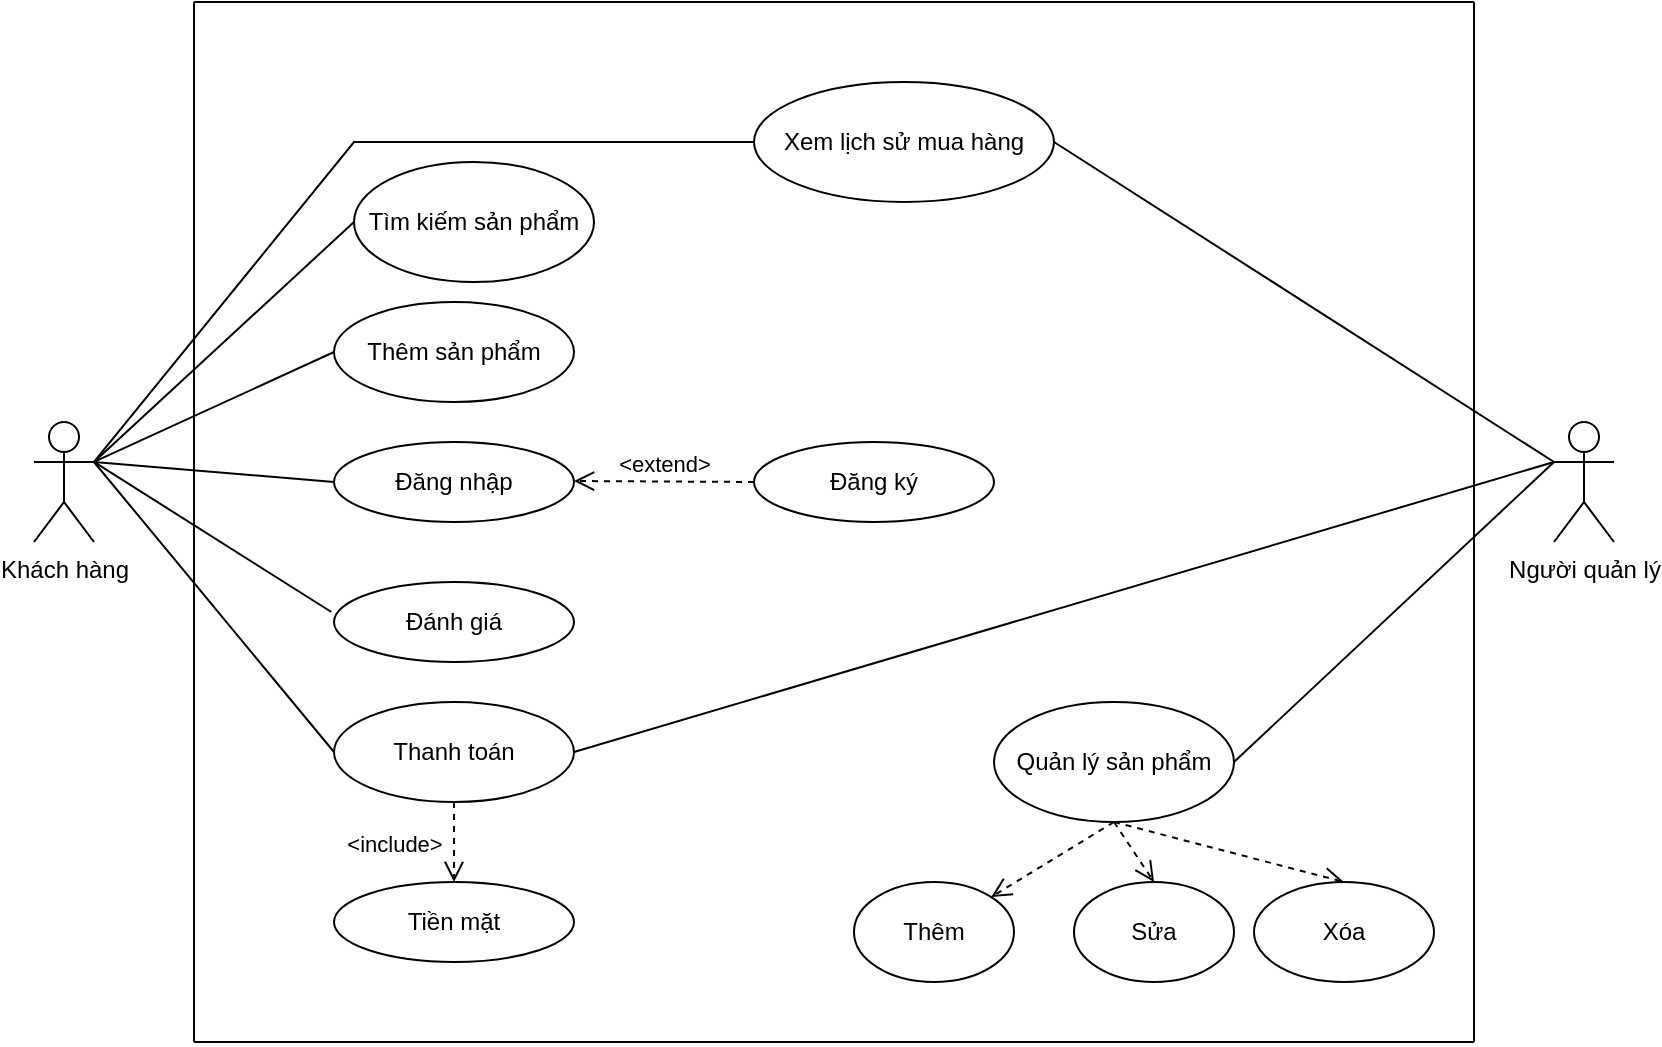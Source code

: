 <mxfile version="20.4.0" type="github">
  <diagram id="zOYxGWMyTEfh9-Zh9Hxv" name="Trang-1">
    <mxGraphModel dx="1304" dy="529" grid="1" gridSize="10" guides="1" tooltips="1" connect="1" arrows="1" fold="1" page="1" pageScale="1" pageWidth="1169" pageHeight="1654" math="0" shadow="0">
      <root>
        <mxCell id="0" />
        <mxCell id="1" parent="0" />
        <mxCell id="umsBBfcf6KHGMTRpRKoY-1" value="Khách hàng" style="shape=umlActor;verticalLabelPosition=bottom;verticalAlign=top;html=1;outlineConnect=0;" vertex="1" parent="1">
          <mxGeometry x="80" y="250" width="30" height="60" as="geometry" />
        </mxCell>
        <mxCell id="umsBBfcf6KHGMTRpRKoY-4" value="Người quản lý&lt;br&gt;" style="shape=umlActor;verticalLabelPosition=bottom;verticalAlign=top;html=1;outlineConnect=0;" vertex="1" parent="1">
          <mxGeometry x="840" y="250" width="30" height="60" as="geometry" />
        </mxCell>
        <mxCell id="umsBBfcf6KHGMTRpRKoY-5" value="Tìm kiếm sản phẩm" style="ellipse;whiteSpace=wrap;html=1;" vertex="1" parent="1">
          <mxGeometry x="240" y="120" width="120" height="60" as="geometry" />
        </mxCell>
        <mxCell id="umsBBfcf6KHGMTRpRKoY-6" value="Thêm sản phẩm" style="ellipse;whiteSpace=wrap;html=1;" vertex="1" parent="1">
          <mxGeometry x="230" y="190" width="120" height="50" as="geometry" />
        </mxCell>
        <mxCell id="umsBBfcf6KHGMTRpRKoY-7" value="Đăng nhập" style="ellipse;whiteSpace=wrap;html=1;" vertex="1" parent="1">
          <mxGeometry x="230" y="260" width="120" height="40" as="geometry" />
        </mxCell>
        <mxCell id="umsBBfcf6KHGMTRpRKoY-8" value="Đăng ký" style="ellipse;whiteSpace=wrap;html=1;" vertex="1" parent="1">
          <mxGeometry x="440" y="260" width="120" height="40" as="geometry" />
        </mxCell>
        <mxCell id="umsBBfcf6KHGMTRpRKoY-13" value="&amp;lt;extend&amp;gt;" style="html=1;verticalAlign=bottom;endArrow=open;dashed=1;endSize=8;rounded=0;exitX=0;exitY=0.5;exitDx=0;exitDy=0;" edge="1" parent="1" source="umsBBfcf6KHGMTRpRKoY-8">
          <mxGeometry relative="1" as="geometry">
            <mxPoint x="430" y="279.5" as="sourcePoint" />
            <mxPoint x="350" y="279.5" as="targetPoint" />
          </mxGeometry>
        </mxCell>
        <mxCell id="umsBBfcf6KHGMTRpRKoY-14" value="Đánh giá" style="ellipse;whiteSpace=wrap;html=1;" vertex="1" parent="1">
          <mxGeometry x="230" y="330" width="120" height="40" as="geometry" />
        </mxCell>
        <mxCell id="umsBBfcf6KHGMTRpRKoY-15" value="Thanh toán" style="ellipse;whiteSpace=wrap;html=1;" vertex="1" parent="1">
          <mxGeometry x="230" y="390" width="120" height="50" as="geometry" />
        </mxCell>
        <mxCell id="umsBBfcf6KHGMTRpRKoY-16" value="&amp;lt;include&amp;gt;" style="html=1;verticalAlign=bottom;endArrow=open;dashed=1;endSize=8;rounded=0;" edge="1" parent="1" source="umsBBfcf6KHGMTRpRKoY-15" target="umsBBfcf6KHGMTRpRKoY-17">
          <mxGeometry x="0.5" y="-30" relative="1" as="geometry">
            <mxPoint x="550" y="370" as="sourcePoint" />
            <mxPoint x="470" y="370" as="targetPoint" />
            <Array as="points">
              <mxPoint x="290" y="460" />
            </Array>
            <mxPoint as="offset" />
          </mxGeometry>
        </mxCell>
        <mxCell id="umsBBfcf6KHGMTRpRKoY-17" value="Tiền mặt" style="ellipse;whiteSpace=wrap;html=1;" vertex="1" parent="1">
          <mxGeometry x="230" y="480" width="120" height="40" as="geometry" />
        </mxCell>
        <mxCell id="umsBBfcf6KHGMTRpRKoY-18" value="" style="endArrow=none;html=1;rounded=0;exitX=1;exitY=0.333;exitDx=0;exitDy=0;exitPerimeter=0;entryX=0;entryY=0.5;entryDx=0;entryDy=0;" edge="1" parent="1" source="umsBBfcf6KHGMTRpRKoY-1" target="umsBBfcf6KHGMTRpRKoY-6">
          <mxGeometry width="50" height="50" relative="1" as="geometry">
            <mxPoint x="480" y="310" as="sourcePoint" />
            <mxPoint x="530" y="260" as="targetPoint" />
          </mxGeometry>
        </mxCell>
        <mxCell id="umsBBfcf6KHGMTRpRKoY-19" value="" style="endArrow=none;html=1;rounded=0;exitX=1;exitY=0.333;exitDx=0;exitDy=0;exitPerimeter=0;entryX=0;entryY=0.5;entryDx=0;entryDy=0;" edge="1" parent="1" source="umsBBfcf6KHGMTRpRKoY-1" target="umsBBfcf6KHGMTRpRKoY-5">
          <mxGeometry width="50" height="50" relative="1" as="geometry">
            <mxPoint x="480" y="310" as="sourcePoint" />
            <mxPoint x="530" y="260" as="targetPoint" />
          </mxGeometry>
        </mxCell>
        <mxCell id="umsBBfcf6KHGMTRpRKoY-20" value="" style="endArrow=none;html=1;rounded=0;exitX=1;exitY=0.333;exitDx=0;exitDy=0;exitPerimeter=0;entryX=0;entryY=0.5;entryDx=0;entryDy=0;" edge="1" parent="1" source="umsBBfcf6KHGMTRpRKoY-1" target="umsBBfcf6KHGMTRpRKoY-7">
          <mxGeometry width="50" height="50" relative="1" as="geometry">
            <mxPoint x="120" y="280" as="sourcePoint" />
            <mxPoint x="240" y="225" as="targetPoint" />
          </mxGeometry>
        </mxCell>
        <mxCell id="umsBBfcf6KHGMTRpRKoY-21" value="" style="endArrow=none;html=1;rounded=0;exitX=1;exitY=0.333;exitDx=0;exitDy=0;exitPerimeter=0;entryX=-0.011;entryY=0.375;entryDx=0;entryDy=0;entryPerimeter=0;" edge="1" parent="1" source="umsBBfcf6KHGMTRpRKoY-1" target="umsBBfcf6KHGMTRpRKoY-14">
          <mxGeometry width="50" height="50" relative="1" as="geometry">
            <mxPoint x="130" y="290" as="sourcePoint" />
            <mxPoint x="250" y="235" as="targetPoint" />
          </mxGeometry>
        </mxCell>
        <mxCell id="umsBBfcf6KHGMTRpRKoY-22" value="" style="endArrow=none;html=1;rounded=0;entryX=0;entryY=0.5;entryDx=0;entryDy=0;" edge="1" parent="1" target="umsBBfcf6KHGMTRpRKoY-15">
          <mxGeometry width="50" height="50" relative="1" as="geometry">
            <mxPoint x="110" y="270" as="sourcePoint" />
            <mxPoint x="260" y="245" as="targetPoint" />
          </mxGeometry>
        </mxCell>
        <mxCell id="umsBBfcf6KHGMTRpRKoY-23" value="" style="endArrow=none;html=1;rounded=0;exitX=1;exitY=0.5;exitDx=0;exitDy=0;entryX=0;entryY=0.333;entryDx=0;entryDy=0;entryPerimeter=0;" edge="1" parent="1" source="umsBBfcf6KHGMTRpRKoY-15" target="umsBBfcf6KHGMTRpRKoY-4">
          <mxGeometry width="50" height="50" relative="1" as="geometry">
            <mxPoint x="150" y="310" as="sourcePoint" />
            <mxPoint x="270" y="255" as="targetPoint" />
          </mxGeometry>
        </mxCell>
        <mxCell id="umsBBfcf6KHGMTRpRKoY-25" value="Xem lịch sử mua hàng" style="ellipse;whiteSpace=wrap;html=1;" vertex="1" parent="1">
          <mxGeometry x="440" y="80" width="150" height="60" as="geometry" />
        </mxCell>
        <mxCell id="umsBBfcf6KHGMTRpRKoY-27" value="" style="endArrow=none;html=1;rounded=0;entryX=1;entryY=0.5;entryDx=0;entryDy=0;" edge="1" parent="1" target="umsBBfcf6KHGMTRpRKoY-25">
          <mxGeometry width="50" height="50" relative="1" as="geometry">
            <mxPoint x="840" y="270" as="sourcePoint" />
            <mxPoint x="720" y="140" as="targetPoint" />
          </mxGeometry>
        </mxCell>
        <mxCell id="umsBBfcf6KHGMTRpRKoY-28" value="Quản lý sản phẩm" style="ellipse;whiteSpace=wrap;html=1;" vertex="1" parent="1">
          <mxGeometry x="560" y="390" width="120" height="60" as="geometry" />
        </mxCell>
        <mxCell id="umsBBfcf6KHGMTRpRKoY-30" value="" style="html=1;verticalAlign=bottom;endArrow=open;dashed=1;endSize=8;rounded=0;exitX=0.5;exitY=1;exitDx=0;exitDy=0;entryX=0.5;entryY=0;entryDx=0;entryDy=0;" edge="1" parent="1" source="umsBBfcf6KHGMTRpRKoY-28" target="umsBBfcf6KHGMTRpRKoY-35">
          <mxGeometry relative="1" as="geometry">
            <mxPoint x="550" y="360" as="sourcePoint" />
            <mxPoint x="510" y="490" as="targetPoint" />
          </mxGeometry>
        </mxCell>
        <mxCell id="umsBBfcf6KHGMTRpRKoY-31" value="" style="html=1;verticalAlign=bottom;endArrow=open;dashed=1;endSize=8;rounded=0;entryX=0.5;entryY=0;entryDx=0;entryDy=0;" edge="1" parent="1" target="umsBBfcf6KHGMTRpRKoY-34">
          <mxGeometry relative="1" as="geometry">
            <mxPoint x="620" y="450" as="sourcePoint" />
            <mxPoint x="520" y="500" as="targetPoint" />
          </mxGeometry>
        </mxCell>
        <mxCell id="umsBBfcf6KHGMTRpRKoY-32" value="" style="html=1;verticalAlign=bottom;endArrow=open;dashed=1;endSize=8;rounded=0;exitX=0.5;exitY=1;exitDx=0;exitDy=0;" edge="1" parent="1" source="umsBBfcf6KHGMTRpRKoY-28" target="umsBBfcf6KHGMTRpRKoY-33">
          <mxGeometry relative="1" as="geometry">
            <mxPoint x="640" y="470" as="sourcePoint" />
            <mxPoint x="530" y="510" as="targetPoint" />
          </mxGeometry>
        </mxCell>
        <mxCell id="umsBBfcf6KHGMTRpRKoY-33" value="Thêm" style="ellipse;whiteSpace=wrap;html=1;" vertex="1" parent="1">
          <mxGeometry x="490" y="480" width="80" height="50" as="geometry" />
        </mxCell>
        <mxCell id="umsBBfcf6KHGMTRpRKoY-34" value="Sửa" style="ellipse;whiteSpace=wrap;html=1;" vertex="1" parent="1">
          <mxGeometry x="600" y="480" width="80" height="50" as="geometry" />
        </mxCell>
        <mxCell id="umsBBfcf6KHGMTRpRKoY-35" value="Xóa" style="ellipse;whiteSpace=wrap;html=1;" vertex="1" parent="1">
          <mxGeometry x="690" y="480" width="90" height="50" as="geometry" />
        </mxCell>
        <mxCell id="umsBBfcf6KHGMTRpRKoY-37" value="" style="endArrow=none;html=1;rounded=0;exitX=1;exitY=0.5;exitDx=0;exitDy=0;" edge="1" parent="1" source="umsBBfcf6KHGMTRpRKoY-28">
          <mxGeometry width="50" height="50" relative="1" as="geometry">
            <mxPoint x="480" y="390" as="sourcePoint" />
            <mxPoint x="840" y="270" as="targetPoint" />
          </mxGeometry>
        </mxCell>
        <mxCell id="umsBBfcf6KHGMTRpRKoY-39" value="" style="endArrow=none;html=1;rounded=0;" edge="1" parent="1">
          <mxGeometry width="50" height="50" relative="1" as="geometry">
            <mxPoint x="160" y="560" as="sourcePoint" />
            <mxPoint x="160" y="40" as="targetPoint" />
          </mxGeometry>
        </mxCell>
        <mxCell id="umsBBfcf6KHGMTRpRKoY-40" value="" style="endArrow=none;html=1;rounded=0;exitX=1;exitY=0.333;exitDx=0;exitDy=0;exitPerimeter=0;entryX=0;entryY=0.5;entryDx=0;entryDy=0;" edge="1" parent="1" source="umsBBfcf6KHGMTRpRKoY-1" target="umsBBfcf6KHGMTRpRKoY-25">
          <mxGeometry width="50" height="50" relative="1" as="geometry">
            <mxPoint x="480" y="300" as="sourcePoint" />
            <mxPoint x="530" y="250" as="targetPoint" />
            <Array as="points">
              <mxPoint x="240" y="110" />
            </Array>
          </mxGeometry>
        </mxCell>
        <mxCell id="umsBBfcf6KHGMTRpRKoY-41" value="" style="endArrow=none;html=1;rounded=0;" edge="1" parent="1">
          <mxGeometry width="50" height="50" relative="1" as="geometry">
            <mxPoint x="160" y="40" as="sourcePoint" />
            <mxPoint x="800" y="40" as="targetPoint" />
          </mxGeometry>
        </mxCell>
        <mxCell id="umsBBfcf6KHGMTRpRKoY-42" value="" style="endArrow=none;html=1;rounded=0;" edge="1" parent="1">
          <mxGeometry width="50" height="50" relative="1" as="geometry">
            <mxPoint x="800" y="560" as="sourcePoint" />
            <mxPoint x="800" y="40" as="targetPoint" />
          </mxGeometry>
        </mxCell>
        <mxCell id="umsBBfcf6KHGMTRpRKoY-43" value="" style="endArrow=none;html=1;rounded=0;" edge="1" parent="1">
          <mxGeometry width="50" height="50" relative="1" as="geometry">
            <mxPoint x="160" y="560" as="sourcePoint" />
            <mxPoint x="800" y="560" as="targetPoint" />
          </mxGeometry>
        </mxCell>
      </root>
    </mxGraphModel>
  </diagram>
</mxfile>
